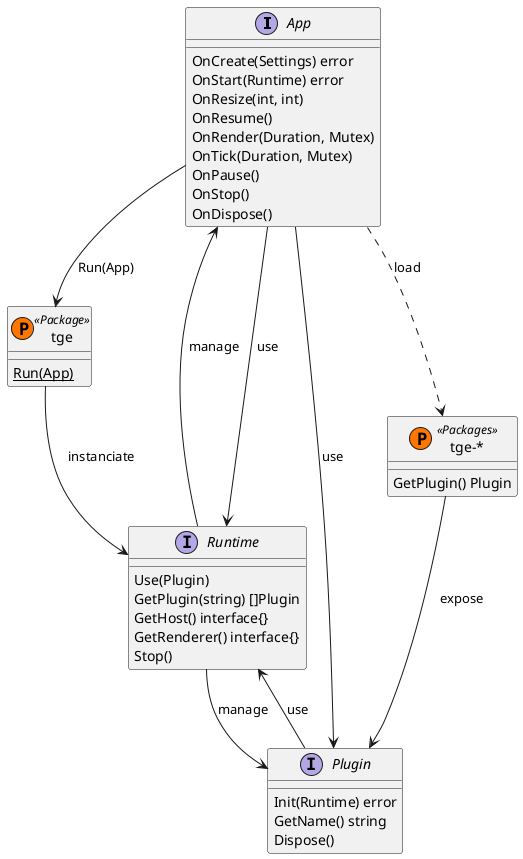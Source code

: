 ```plantuml
@startuml API
' Components
interface App {
    OnCreate(Settings) error
    OnStart(Runtime) error
    OnResize(int, int)
    OnResume()
    OnRender(Duration, Mutex)
    OnTick(Duration, Mutex)
    OnPause()
    OnStop()
    OnDispose()
}

class tge << (P,#FF7700) Package >> {
    {static} Run(App)
}

interface Runtime {
    Use(Plugin)
    GetPlugin(string) []Plugin
    GetHost() interface{}
    GetRenderer() interface{}
    Stop()
}

interface Plugin{    
    Init(Runtime) error
    GetName() string
    Dispose()
}

class "tge-*" << (P,#FF7700) Packages >> {
    GetPlugin() Plugin
}

' Relations
App --> tge : Run(App)
tge --> Runtime : instanciate
App <-- Runtime : manage
App --> Runtime : use
App --> Plugin : use
Runtime --> Plugin : manage
Plugin --> Runtime  : use
"tge-*" --> Plugin : expose
App ..> "tge-*" : load

@enduml
```